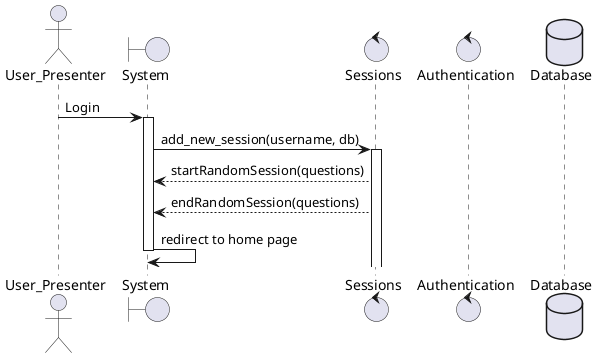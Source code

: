 @startuml startRandomSession
actor User_Presenter
boundary "System" as system
control "Sessions" as sessions
control "Authentication" as auth
database "Database" as db
User_Presenter -> system: Login
activate system
system -> sessions: add_new_session(username, db)
activate sessions
sessions --> system: startRandomSession(questions)
sessions --> system: endRandomSession(questions)
system -> system: redirect to home page
deactivate system
@enduml